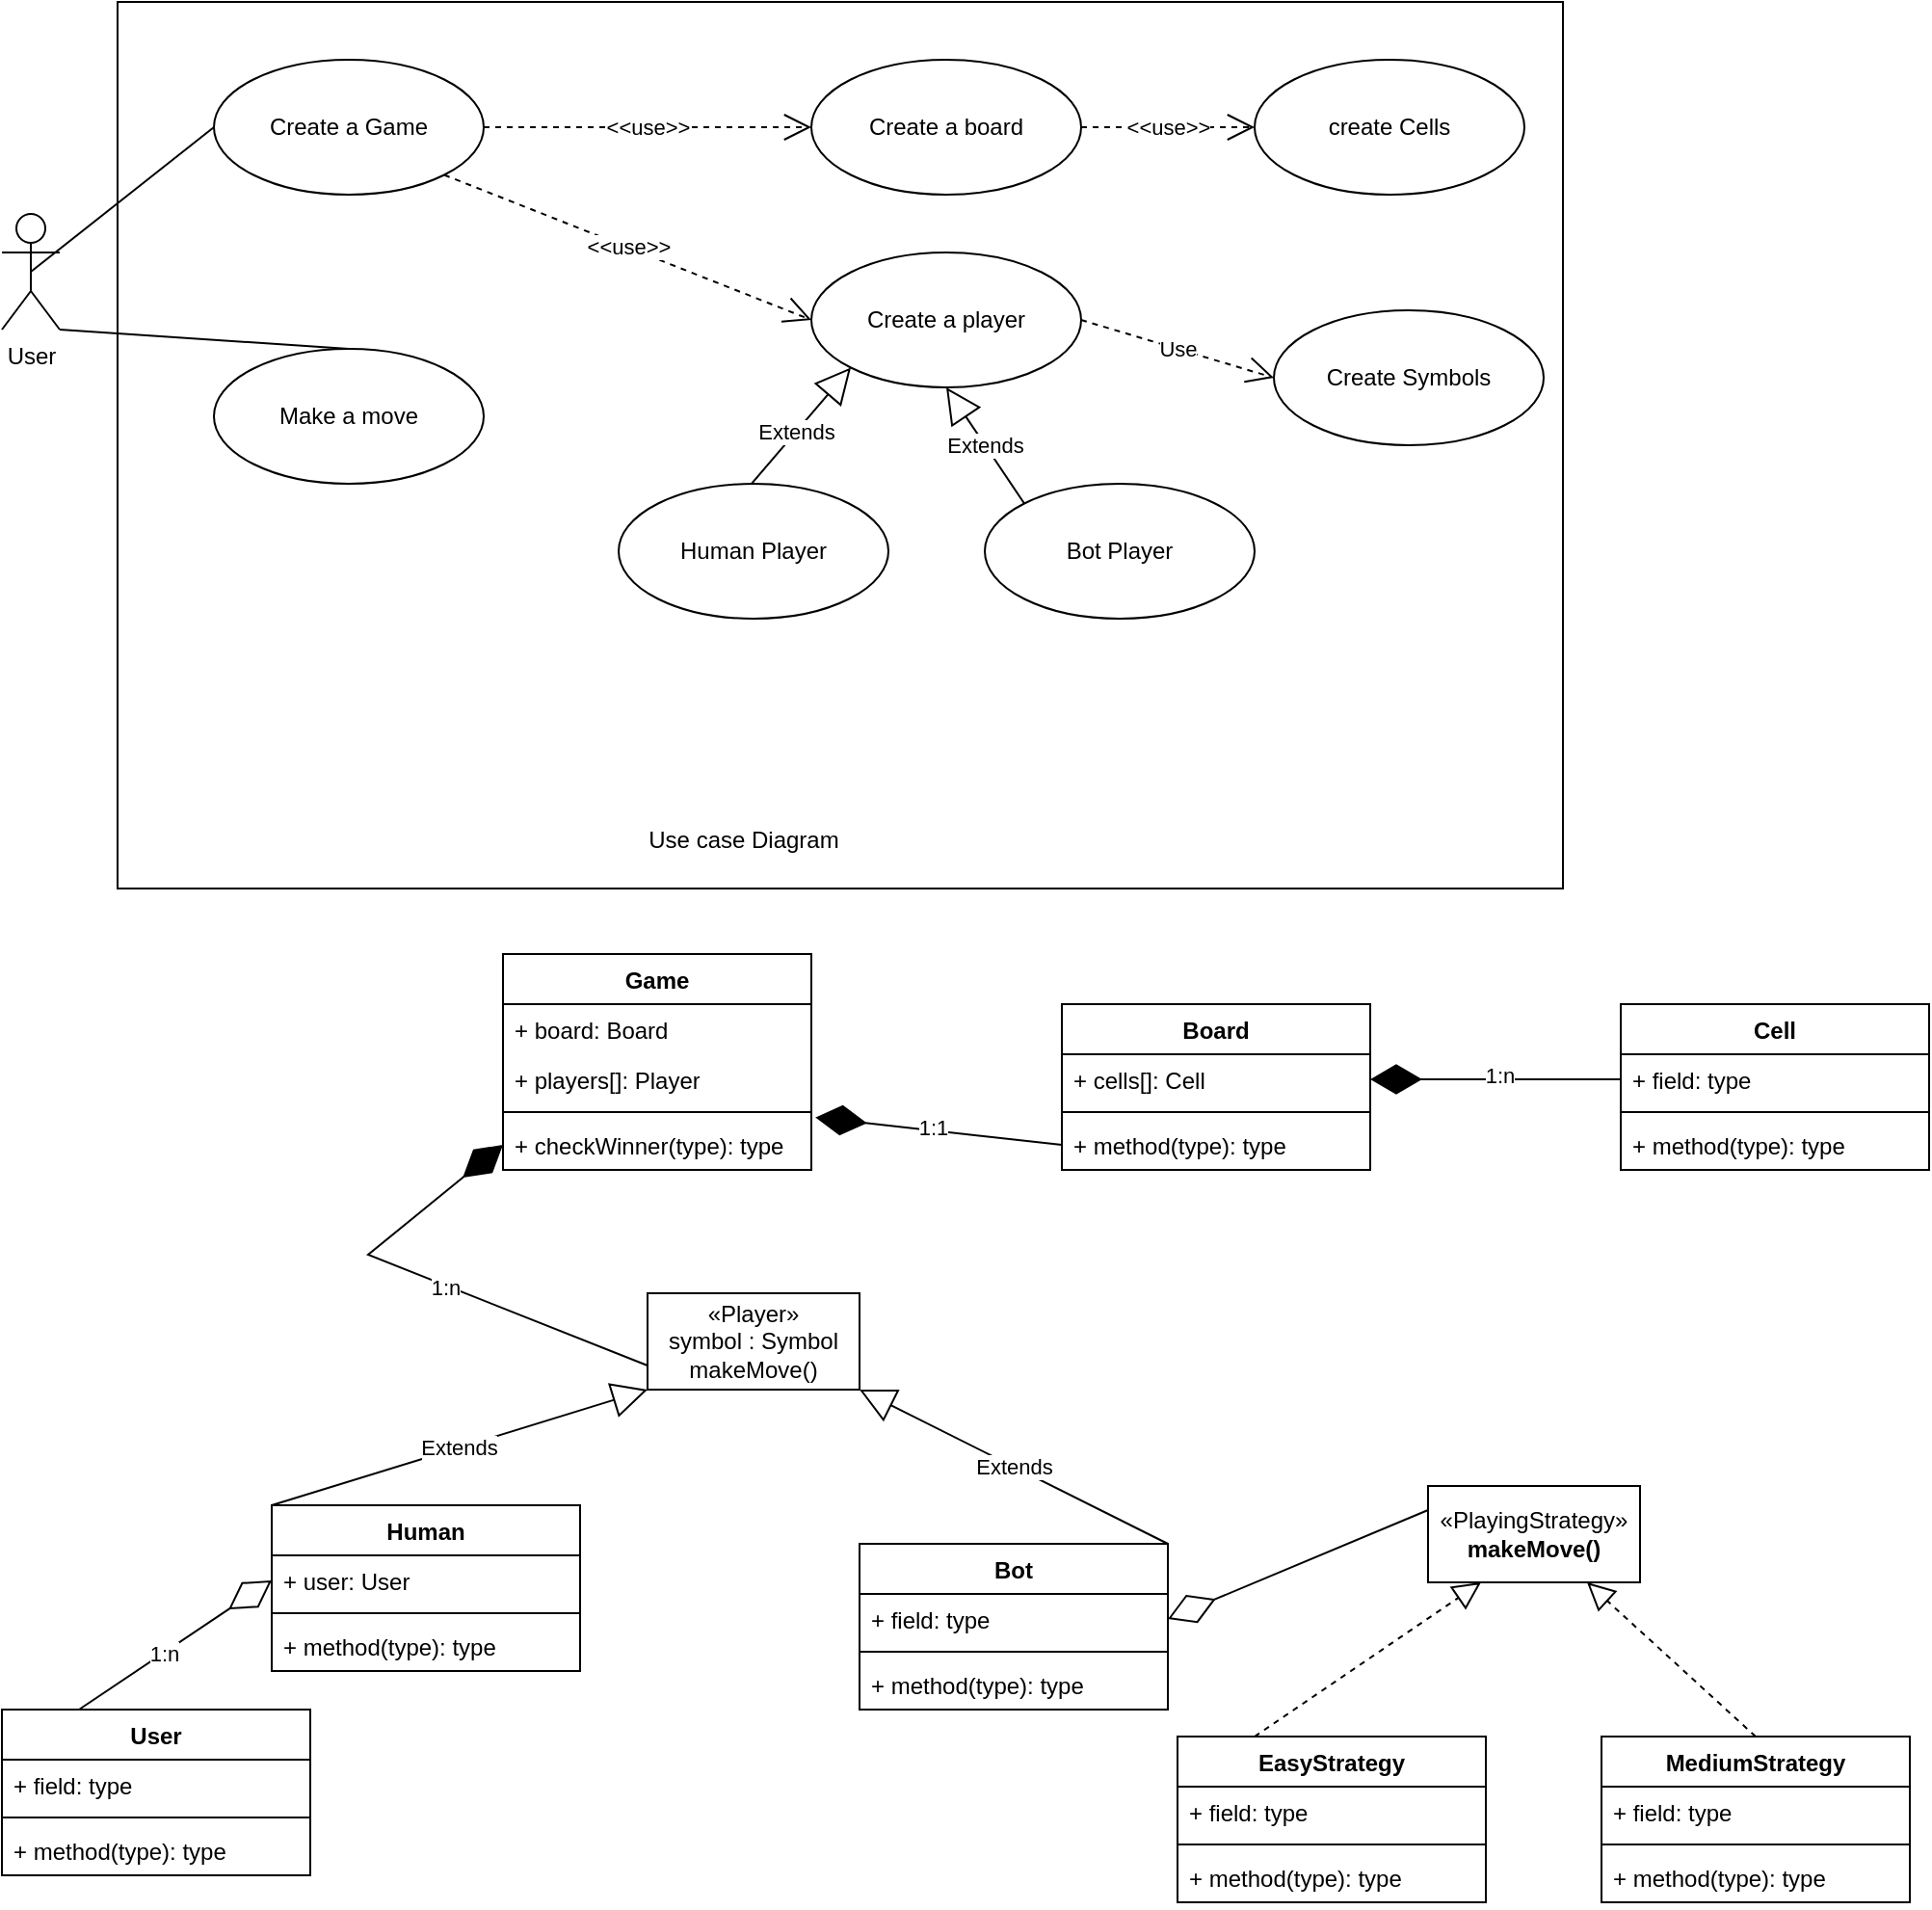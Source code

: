 <mxfile version="24.7.17">
  <diagram name="Page-1" id="KJxD_meUdtI3tt7zbqp5">
    <mxGraphModel dx="1290" dy="522" grid="1" gridSize="10" guides="1" tooltips="1" connect="1" arrows="1" fold="1" page="1" pageScale="1" pageWidth="850" pageHeight="1100" math="0" shadow="0">
      <root>
        <mxCell id="0" />
        <mxCell id="1" parent="0" />
        <mxCell id="E6GG2Ry92DIvdxpJHx7--14" value="" style="rounded=0;whiteSpace=wrap;html=1;" parent="1" vertex="1">
          <mxGeometry x="80" y="320" width="750" height="460" as="geometry" />
        </mxCell>
        <mxCell id="E6GG2Ry92DIvdxpJHx7--15" value="User" style="shape=umlActor;verticalLabelPosition=bottom;verticalAlign=top;html=1;outlineConnect=0;" parent="1" vertex="1">
          <mxGeometry x="20" y="430" width="30" height="60" as="geometry" />
        </mxCell>
        <mxCell id="E6GG2Ry92DIvdxpJHx7--24" value="" style="endArrow=none;html=1;rounded=0;exitX=0.5;exitY=0.5;exitDx=0;exitDy=0;exitPerimeter=0;entryX=0;entryY=0.5;entryDx=0;entryDy=0;" parent="1" source="E6GG2Ry92DIvdxpJHx7--15" target="E6GG2Ry92DIvdxpJHx7--26" edge="1">
          <mxGeometry width="50" height="50" relative="1" as="geometry">
            <mxPoint x="40" y="470" as="sourcePoint" />
            <mxPoint x="90" y="420" as="targetPoint" />
          </mxGeometry>
        </mxCell>
        <mxCell id="E6GG2Ry92DIvdxpJHx7--26" value="Create a Game" style="ellipse;whiteSpace=wrap;html=1;" parent="1" vertex="1">
          <mxGeometry x="130" y="350" width="140" height="70" as="geometry" />
        </mxCell>
        <mxCell id="E6GG2Ry92DIvdxpJHx7--27" value="Create a board" style="ellipse;whiteSpace=wrap;html=1;" parent="1" vertex="1">
          <mxGeometry x="440" y="350" width="140" height="70" as="geometry" />
        </mxCell>
        <mxCell id="E6GG2Ry92DIvdxpJHx7--28" value="Create a player" style="ellipse;whiteSpace=wrap;html=1;" parent="1" vertex="1">
          <mxGeometry x="440" y="450" width="140" height="70" as="geometry" />
        </mxCell>
        <mxCell id="E6GG2Ry92DIvdxpJHx7--29" value="Make a move" style="ellipse;whiteSpace=wrap;html=1;" parent="1" vertex="1">
          <mxGeometry x="130" y="500" width="140" height="70" as="geometry" />
        </mxCell>
        <mxCell id="E6GG2Ry92DIvdxpJHx7--30" value="Create Symbols" style="ellipse;whiteSpace=wrap;html=1;" parent="1" vertex="1">
          <mxGeometry x="680" y="480" width="140" height="70" as="geometry" />
        </mxCell>
        <mxCell id="E6GG2Ry92DIvdxpJHx7--32" value="&amp;lt;&amp;lt;use&amp;gt;&amp;gt;" style="endArrow=open;endSize=12;dashed=1;html=1;rounded=0;exitX=1;exitY=0.5;exitDx=0;exitDy=0;entryX=0;entryY=0.5;entryDx=0;entryDy=0;" parent="1" source="E6GG2Ry92DIvdxpJHx7--26" target="E6GG2Ry92DIvdxpJHx7--27" edge="1">
          <mxGeometry width="160" relative="1" as="geometry">
            <mxPoint x="280" y="384.5" as="sourcePoint" />
            <mxPoint x="440" y="384.5" as="targetPoint" />
            <mxPoint as="offset" />
          </mxGeometry>
        </mxCell>
        <mxCell id="E6GG2Ry92DIvdxpJHx7--33" value="&amp;lt;&amp;lt;use&amp;gt;&amp;gt;" style="endArrow=open;endSize=12;dashed=1;html=1;rounded=0;exitX=1;exitY=1;exitDx=0;exitDy=0;entryX=0;entryY=0.5;entryDx=0;entryDy=0;" parent="1" source="E6GG2Ry92DIvdxpJHx7--26" target="E6GG2Ry92DIvdxpJHx7--28" edge="1">
          <mxGeometry width="160" relative="1" as="geometry">
            <mxPoint x="280" y="395" as="sourcePoint" />
            <mxPoint x="450" y="395" as="targetPoint" />
            <mxPoint as="offset" />
          </mxGeometry>
        </mxCell>
        <mxCell id="E6GG2Ry92DIvdxpJHx7--34" value="Use" style="endArrow=open;endSize=12;dashed=1;html=1;rounded=0;entryX=0;entryY=0.5;entryDx=0;entryDy=0;exitX=1;exitY=0.5;exitDx=0;exitDy=0;" parent="1" source="E6GG2Ry92DIvdxpJHx7--28" target="E6GG2Ry92DIvdxpJHx7--30" edge="1">
          <mxGeometry width="160" relative="1" as="geometry">
            <mxPoint x="340" y="540" as="sourcePoint" />
            <mxPoint x="500" y="540" as="targetPoint" />
          </mxGeometry>
        </mxCell>
        <mxCell id="E6GG2Ry92DIvdxpJHx7--35" value="Extends" style="endArrow=block;endSize=16;endFill=0;html=1;rounded=0;entryX=0;entryY=1;entryDx=0;entryDy=0;exitX=0.451;exitY=0.097;exitDx=0;exitDy=0;exitPerimeter=0;" parent="1" source="E6GG2Ry92DIvdxpJHx7--37" target="E6GG2Ry92DIvdxpJHx7--28" edge="1">
          <mxGeometry width="160" relative="1" as="geometry">
            <mxPoint x="340" y="540" as="sourcePoint" />
            <mxPoint x="500" y="540" as="targetPoint" />
          </mxGeometry>
        </mxCell>
        <mxCell id="E6GG2Ry92DIvdxpJHx7--36" value="Bot Player" style="ellipse;whiteSpace=wrap;html=1;" parent="1" vertex="1">
          <mxGeometry x="530" y="570" width="140" height="70" as="geometry" />
        </mxCell>
        <mxCell id="E6GG2Ry92DIvdxpJHx7--37" value="Human Player" style="ellipse;whiteSpace=wrap;html=1;" parent="1" vertex="1">
          <mxGeometry x="340" y="570" width="140" height="70" as="geometry" />
        </mxCell>
        <mxCell id="E6GG2Ry92DIvdxpJHx7--38" value="Extends" style="endArrow=block;endSize=16;endFill=0;html=1;rounded=0;entryX=0.5;entryY=1;entryDx=0;entryDy=0;exitX=0;exitY=0;exitDx=0;exitDy=0;" parent="1" source="E6GG2Ry92DIvdxpJHx7--36" target="E6GG2Ry92DIvdxpJHx7--28" edge="1">
          <mxGeometry width="160" relative="1" as="geometry">
            <mxPoint x="423" y="577" as="sourcePoint" />
            <mxPoint x="471" y="520" as="targetPoint" />
            <Array as="points" />
          </mxGeometry>
        </mxCell>
        <mxCell id="E6GG2Ry92DIvdxpJHx7--39" value="" style="endArrow=none;html=1;rounded=0;exitX=1;exitY=1;exitDx=0;exitDy=0;exitPerimeter=0;entryX=0.5;entryY=0;entryDx=0;entryDy=0;" parent="1" source="E6GG2Ry92DIvdxpJHx7--15" target="E6GG2Ry92DIvdxpJHx7--29" edge="1">
          <mxGeometry width="50" height="50" relative="1" as="geometry">
            <mxPoint x="45" y="470" as="sourcePoint" />
            <mxPoint x="140" y="395" as="targetPoint" />
          </mxGeometry>
        </mxCell>
        <mxCell id="E6GG2Ry92DIvdxpJHx7--40" value="create Cells" style="ellipse;whiteSpace=wrap;html=1;" parent="1" vertex="1">
          <mxGeometry x="670" y="350" width="140" height="70" as="geometry" />
        </mxCell>
        <mxCell id="E6GG2Ry92DIvdxpJHx7--41" value="&amp;lt;&amp;lt;use&amp;gt;&amp;gt;" style="endArrow=open;endSize=12;dashed=1;html=1;rounded=0;exitX=1;exitY=0.5;exitDx=0;exitDy=0;entryX=0;entryY=0.5;entryDx=0;entryDy=0;" parent="1" source="E6GG2Ry92DIvdxpJHx7--27" target="E6GG2Ry92DIvdxpJHx7--40" edge="1">
          <mxGeometry width="160" relative="1" as="geometry">
            <mxPoint x="580" y="384.5" as="sourcePoint" />
            <mxPoint x="650" y="385" as="targetPoint" />
            <mxPoint as="offset" />
          </mxGeometry>
        </mxCell>
        <mxCell id="E6GG2Ry92DIvdxpJHx7--42" value="Use case Diagram" style="text;html=1;align=center;verticalAlign=middle;whiteSpace=wrap;rounded=0;" parent="1" vertex="1">
          <mxGeometry x="300" y="740" width="210" height="30" as="geometry" />
        </mxCell>
        <mxCell id="E6GG2Ry92DIvdxpJHx7--43" value="Game" style="swimlane;fontStyle=1;align=center;verticalAlign=top;childLayout=stackLayout;horizontal=1;startSize=26;horizontalStack=0;resizeParent=1;resizeParentMax=0;resizeLast=0;collapsible=1;marginBottom=0;whiteSpace=wrap;html=1;" parent="1" vertex="1">
          <mxGeometry x="280" y="814" width="160" height="112" as="geometry" />
        </mxCell>
        <mxCell id="E6GG2Ry92DIvdxpJHx7--44" value="+ board: Board" style="text;strokeColor=none;fillColor=none;align=left;verticalAlign=top;spacingLeft=4;spacingRight=4;overflow=hidden;rotatable=0;points=[[0,0.5],[1,0.5]];portConstraint=eastwest;whiteSpace=wrap;html=1;" parent="E6GG2Ry92DIvdxpJHx7--43" vertex="1">
          <mxGeometry y="26" width="160" height="26" as="geometry" />
        </mxCell>
        <mxCell id="E6GG2Ry92DIvdxpJHx7--68" value="+ players[]: Player" style="text;strokeColor=none;fillColor=none;align=left;verticalAlign=top;spacingLeft=4;spacingRight=4;overflow=hidden;rotatable=0;points=[[0,0.5],[1,0.5]];portConstraint=eastwest;whiteSpace=wrap;html=1;" parent="E6GG2Ry92DIvdxpJHx7--43" vertex="1">
          <mxGeometry y="52" width="160" height="26" as="geometry" />
        </mxCell>
        <mxCell id="E6GG2Ry92DIvdxpJHx7--45" value="" style="line;strokeWidth=1;fillColor=none;align=left;verticalAlign=middle;spacingTop=-1;spacingLeft=3;spacingRight=3;rotatable=0;labelPosition=right;points=[];portConstraint=eastwest;strokeColor=inherit;" parent="E6GG2Ry92DIvdxpJHx7--43" vertex="1">
          <mxGeometry y="78" width="160" height="8" as="geometry" />
        </mxCell>
        <mxCell id="E6GG2Ry92DIvdxpJHx7--46" value="+ checkWinner(type): type" style="text;strokeColor=none;fillColor=none;align=left;verticalAlign=top;spacingLeft=4;spacingRight=4;overflow=hidden;rotatable=0;points=[[0,0.5],[1,0.5]];portConstraint=eastwest;whiteSpace=wrap;html=1;" parent="E6GG2Ry92DIvdxpJHx7--43" vertex="1">
          <mxGeometry y="86" width="160" height="26" as="geometry" />
        </mxCell>
        <mxCell id="E6GG2Ry92DIvdxpJHx7--47" value="Board" style="swimlane;fontStyle=1;align=center;verticalAlign=top;childLayout=stackLayout;horizontal=1;startSize=26;horizontalStack=0;resizeParent=1;resizeParentMax=0;resizeLast=0;collapsible=1;marginBottom=0;whiteSpace=wrap;html=1;" parent="1" vertex="1">
          <mxGeometry x="570" y="840" width="160" height="86" as="geometry" />
        </mxCell>
        <mxCell id="E6GG2Ry92DIvdxpJHx7--48" value="+ cells[]: Cell" style="text;strokeColor=none;fillColor=none;align=left;verticalAlign=top;spacingLeft=4;spacingRight=4;overflow=hidden;rotatable=0;points=[[0,0.5],[1,0.5]];portConstraint=eastwest;whiteSpace=wrap;html=1;" parent="E6GG2Ry92DIvdxpJHx7--47" vertex="1">
          <mxGeometry y="26" width="160" height="26" as="geometry" />
        </mxCell>
        <mxCell id="E6GG2Ry92DIvdxpJHx7--49" value="" style="line;strokeWidth=1;fillColor=none;align=left;verticalAlign=middle;spacingTop=-1;spacingLeft=3;spacingRight=3;rotatable=0;labelPosition=right;points=[];portConstraint=eastwest;strokeColor=inherit;" parent="E6GG2Ry92DIvdxpJHx7--47" vertex="1">
          <mxGeometry y="52" width="160" height="8" as="geometry" />
        </mxCell>
        <mxCell id="E6GG2Ry92DIvdxpJHx7--50" value="+ method(type): type" style="text;strokeColor=none;fillColor=none;align=left;verticalAlign=top;spacingLeft=4;spacingRight=4;overflow=hidden;rotatable=0;points=[[0,0.5],[1,0.5]];portConstraint=eastwest;whiteSpace=wrap;html=1;" parent="E6GG2Ry92DIvdxpJHx7--47" vertex="1">
          <mxGeometry y="60" width="160" height="26" as="geometry" />
        </mxCell>
        <mxCell id="E6GG2Ry92DIvdxpJHx7--51" value="Cell" style="swimlane;fontStyle=1;align=center;verticalAlign=top;childLayout=stackLayout;horizontal=1;startSize=26;horizontalStack=0;resizeParent=1;resizeParentMax=0;resizeLast=0;collapsible=1;marginBottom=0;whiteSpace=wrap;html=1;" parent="1" vertex="1">
          <mxGeometry x="860" y="840" width="160" height="86" as="geometry" />
        </mxCell>
        <mxCell id="E6GG2Ry92DIvdxpJHx7--52" value="+ field: type" style="text;strokeColor=none;fillColor=none;align=left;verticalAlign=top;spacingLeft=4;spacingRight=4;overflow=hidden;rotatable=0;points=[[0,0.5],[1,0.5]];portConstraint=eastwest;whiteSpace=wrap;html=1;" parent="E6GG2Ry92DIvdxpJHx7--51" vertex="1">
          <mxGeometry y="26" width="160" height="26" as="geometry" />
        </mxCell>
        <mxCell id="E6GG2Ry92DIvdxpJHx7--53" value="" style="line;strokeWidth=1;fillColor=none;align=left;verticalAlign=middle;spacingTop=-1;spacingLeft=3;spacingRight=3;rotatable=0;labelPosition=right;points=[];portConstraint=eastwest;strokeColor=inherit;" parent="E6GG2Ry92DIvdxpJHx7--51" vertex="1">
          <mxGeometry y="52" width="160" height="8" as="geometry" />
        </mxCell>
        <mxCell id="E6GG2Ry92DIvdxpJHx7--54" value="+ method(type): type" style="text;strokeColor=none;fillColor=none;align=left;verticalAlign=top;spacingLeft=4;spacingRight=4;overflow=hidden;rotatable=0;points=[[0,0.5],[1,0.5]];portConstraint=eastwest;whiteSpace=wrap;html=1;" parent="E6GG2Ry92DIvdxpJHx7--51" vertex="1">
          <mxGeometry y="60" width="160" height="26" as="geometry" />
        </mxCell>
        <mxCell id="E6GG2Ry92DIvdxpJHx7--55" value="«Player»&lt;br&gt;symbol : Symbol&lt;br&gt;&lt;div&gt;makeMove()&lt;/div&gt;" style="html=1;whiteSpace=wrap;" parent="1" vertex="1">
          <mxGeometry x="355" y="990" width="110" height="50" as="geometry" />
        </mxCell>
        <mxCell id="E6GG2Ry92DIvdxpJHx7--56" value="Human" style="swimlane;fontStyle=1;align=center;verticalAlign=top;childLayout=stackLayout;horizontal=1;startSize=26;horizontalStack=0;resizeParent=1;resizeParentMax=0;resizeLast=0;collapsible=1;marginBottom=0;whiteSpace=wrap;html=1;" parent="1" vertex="1">
          <mxGeometry x="160" y="1100" width="160" height="86" as="geometry" />
        </mxCell>
        <mxCell id="E6GG2Ry92DIvdxpJHx7--57" value="+ user: User" style="text;strokeColor=none;fillColor=none;align=left;verticalAlign=top;spacingLeft=4;spacingRight=4;overflow=hidden;rotatable=0;points=[[0,0.5],[1,0.5]];portConstraint=eastwest;whiteSpace=wrap;html=1;" parent="E6GG2Ry92DIvdxpJHx7--56" vertex="1">
          <mxGeometry y="26" width="160" height="26" as="geometry" />
        </mxCell>
        <mxCell id="E6GG2Ry92DIvdxpJHx7--58" value="" style="line;strokeWidth=1;fillColor=none;align=left;verticalAlign=middle;spacingTop=-1;spacingLeft=3;spacingRight=3;rotatable=0;labelPosition=right;points=[];portConstraint=eastwest;strokeColor=inherit;" parent="E6GG2Ry92DIvdxpJHx7--56" vertex="1">
          <mxGeometry y="52" width="160" height="8" as="geometry" />
        </mxCell>
        <mxCell id="E6GG2Ry92DIvdxpJHx7--59" value="+ method(type): type" style="text;strokeColor=none;fillColor=none;align=left;verticalAlign=top;spacingLeft=4;spacingRight=4;overflow=hidden;rotatable=0;points=[[0,0.5],[1,0.5]];portConstraint=eastwest;whiteSpace=wrap;html=1;" parent="E6GG2Ry92DIvdxpJHx7--56" vertex="1">
          <mxGeometry y="60" width="160" height="26" as="geometry" />
        </mxCell>
        <mxCell id="E6GG2Ry92DIvdxpJHx7--61" value="Bot" style="swimlane;fontStyle=1;align=center;verticalAlign=top;childLayout=stackLayout;horizontal=1;startSize=26;horizontalStack=0;resizeParent=1;resizeParentMax=0;resizeLast=0;collapsible=1;marginBottom=0;whiteSpace=wrap;html=1;" parent="1" vertex="1">
          <mxGeometry x="465" y="1120" width="160" height="86" as="geometry" />
        </mxCell>
        <mxCell id="E6GG2Ry92DIvdxpJHx7--62" value="+ field: type" style="text;strokeColor=none;fillColor=none;align=left;verticalAlign=top;spacingLeft=4;spacingRight=4;overflow=hidden;rotatable=0;points=[[0,0.5],[1,0.5]];portConstraint=eastwest;whiteSpace=wrap;html=1;" parent="E6GG2Ry92DIvdxpJHx7--61" vertex="1">
          <mxGeometry y="26" width="160" height="26" as="geometry" />
        </mxCell>
        <mxCell id="E6GG2Ry92DIvdxpJHx7--63" value="" style="line;strokeWidth=1;fillColor=none;align=left;verticalAlign=middle;spacingTop=-1;spacingLeft=3;spacingRight=3;rotatable=0;labelPosition=right;points=[];portConstraint=eastwest;strokeColor=inherit;" parent="E6GG2Ry92DIvdxpJHx7--61" vertex="1">
          <mxGeometry y="52" width="160" height="8" as="geometry" />
        </mxCell>
        <mxCell id="E6GG2Ry92DIvdxpJHx7--64" value="+ method(type): type" style="text;strokeColor=none;fillColor=none;align=left;verticalAlign=top;spacingLeft=4;spacingRight=4;overflow=hidden;rotatable=0;points=[[0,0.5],[1,0.5]];portConstraint=eastwest;whiteSpace=wrap;html=1;" parent="E6GG2Ry92DIvdxpJHx7--61" vertex="1">
          <mxGeometry y="60" width="160" height="26" as="geometry" />
        </mxCell>
        <mxCell id="E6GG2Ry92DIvdxpJHx7--65" value="Extends" style="endArrow=block;endSize=16;endFill=0;html=1;rounded=0;entryX=0;entryY=1;entryDx=0;entryDy=0;exitX=0;exitY=0;exitDx=0;exitDy=0;" parent="1" source="E6GG2Ry92DIvdxpJHx7--56" target="E6GG2Ry92DIvdxpJHx7--55" edge="1">
          <mxGeometry width="160" relative="1" as="geometry">
            <mxPoint x="540" y="1002.5" as="sourcePoint" />
            <mxPoint x="700" y="1002.5" as="targetPoint" />
          </mxGeometry>
        </mxCell>
        <mxCell id="E6GG2Ry92DIvdxpJHx7--66" value="Extends" style="endArrow=block;endSize=16;endFill=0;html=1;rounded=0;entryX=1;entryY=1;entryDx=0;entryDy=0;exitX=1;exitY=0;exitDx=0;exitDy=0;" parent="1" source="E6GG2Ry92DIvdxpJHx7--61" target="E6GG2Ry92DIvdxpJHx7--55" edge="1">
          <mxGeometry width="160" relative="1" as="geometry">
            <mxPoint x="600" y="1080" as="sourcePoint" />
            <mxPoint x="720" y="1030" as="targetPoint" />
          </mxGeometry>
        </mxCell>
        <mxCell id="E6GG2Ry92DIvdxpJHx7--69" value="" style="endArrow=diamondThin;endFill=1;endSize=24;html=1;rounded=0;entryX=0;entryY=0.5;entryDx=0;entryDy=0;exitX=0;exitY=0.75;exitDx=0;exitDy=0;" parent="1" source="E6GG2Ry92DIvdxpJHx7--55" target="E6GG2Ry92DIvdxpJHx7--46" edge="1">
          <mxGeometry width="160" relative="1" as="geometry">
            <mxPoint x="350" y="1015" as="sourcePoint" />
            <mxPoint x="500" y="940" as="targetPoint" />
            <Array as="points">
              <mxPoint x="210" y="970" />
            </Array>
          </mxGeometry>
        </mxCell>
        <mxCell id="E6GG2Ry92DIvdxpJHx7--71" value="1:n" style="edgeLabel;html=1;align=center;verticalAlign=middle;resizable=0;points=[];" parent="E6GG2Ry92DIvdxpJHx7--69" vertex="1" connectable="0">
          <mxGeometry x="-0.084" y="1" relative="1" as="geometry">
            <mxPoint as="offset" />
          </mxGeometry>
        </mxCell>
        <mxCell id="E6GG2Ry92DIvdxpJHx7--76" value="" style="endArrow=diamondThin;endFill=1;endSize=24;html=1;rounded=0;entryX=1.013;entryY=-0.046;entryDx=0;entryDy=0;entryPerimeter=0;exitX=0;exitY=0.5;exitDx=0;exitDy=0;" parent="1" source="E6GG2Ry92DIvdxpJHx7--50" target="E6GG2Ry92DIvdxpJHx7--46" edge="1">
          <mxGeometry width="160" relative="1" as="geometry">
            <mxPoint x="340" y="1040" as="sourcePoint" />
            <mxPoint x="500" y="1040" as="targetPoint" />
          </mxGeometry>
        </mxCell>
        <mxCell id="E6GG2Ry92DIvdxpJHx7--77" value="1:1" style="edgeLabel;html=1;align=center;verticalAlign=middle;resizable=0;points=[];" parent="E6GG2Ry92DIvdxpJHx7--76" vertex="1" connectable="0">
          <mxGeometry x="0.054" y="-2" relative="1" as="geometry">
            <mxPoint as="offset" />
          </mxGeometry>
        </mxCell>
        <mxCell id="E6GG2Ry92DIvdxpJHx7--78" value="" style="endArrow=diamondThin;endFill=1;endSize=24;html=1;rounded=0;entryX=1;entryY=0.5;entryDx=0;entryDy=0;exitX=0;exitY=0.5;exitDx=0;exitDy=0;" parent="1" source="E6GG2Ry92DIvdxpJHx7--52" target="E6GG2Ry92DIvdxpJHx7--48" edge="1">
          <mxGeometry width="160" relative="1" as="geometry">
            <mxPoint x="860" y="882.5" as="sourcePoint" />
            <mxPoint x="730" y="882.5" as="targetPoint" />
          </mxGeometry>
        </mxCell>
        <mxCell id="E6GG2Ry92DIvdxpJHx7--79" value="1:n" style="edgeLabel;html=1;align=center;verticalAlign=middle;resizable=0;points=[];" parent="E6GG2Ry92DIvdxpJHx7--78" vertex="1" connectable="0">
          <mxGeometry x="-0.028" y="-2" relative="1" as="geometry">
            <mxPoint as="offset" />
          </mxGeometry>
        </mxCell>
        <mxCell id="E6GG2Ry92DIvdxpJHx7--80" value="User" style="swimlane;fontStyle=1;align=center;verticalAlign=top;childLayout=stackLayout;horizontal=1;startSize=26;horizontalStack=0;resizeParent=1;resizeParentMax=0;resizeLast=0;collapsible=1;marginBottom=0;whiteSpace=wrap;html=1;" parent="1" vertex="1">
          <mxGeometry x="20" y="1206" width="160" height="86" as="geometry" />
        </mxCell>
        <mxCell id="E6GG2Ry92DIvdxpJHx7--81" value="+ field: type" style="text;strokeColor=none;fillColor=none;align=left;verticalAlign=top;spacingLeft=4;spacingRight=4;overflow=hidden;rotatable=0;points=[[0,0.5],[1,0.5]];portConstraint=eastwest;whiteSpace=wrap;html=1;" parent="E6GG2Ry92DIvdxpJHx7--80" vertex="1">
          <mxGeometry y="26" width="160" height="26" as="geometry" />
        </mxCell>
        <mxCell id="E6GG2Ry92DIvdxpJHx7--82" value="" style="line;strokeWidth=1;fillColor=none;align=left;verticalAlign=middle;spacingTop=-1;spacingLeft=3;spacingRight=3;rotatable=0;labelPosition=right;points=[];portConstraint=eastwest;strokeColor=inherit;" parent="E6GG2Ry92DIvdxpJHx7--80" vertex="1">
          <mxGeometry y="52" width="160" height="8" as="geometry" />
        </mxCell>
        <mxCell id="E6GG2Ry92DIvdxpJHx7--83" value="+ method(type): type" style="text;strokeColor=none;fillColor=none;align=left;verticalAlign=top;spacingLeft=4;spacingRight=4;overflow=hidden;rotatable=0;points=[[0,0.5],[1,0.5]];portConstraint=eastwest;whiteSpace=wrap;html=1;" parent="E6GG2Ry92DIvdxpJHx7--80" vertex="1">
          <mxGeometry y="60" width="160" height="26" as="geometry" />
        </mxCell>
        <mxCell id="E6GG2Ry92DIvdxpJHx7--84" value="" style="endArrow=diamondThin;endFill=0;endSize=24;html=1;rounded=0;entryX=0;entryY=0.5;entryDx=0;entryDy=0;exitX=0.25;exitY=0;exitDx=0;exitDy=0;" parent="1" source="E6GG2Ry92DIvdxpJHx7--80" target="E6GG2Ry92DIvdxpJHx7--57" edge="1">
          <mxGeometry width="160" relative="1" as="geometry">
            <mxPoint x="-30" y="1170" as="sourcePoint" />
            <mxPoint x="130" y="1170" as="targetPoint" />
          </mxGeometry>
        </mxCell>
        <mxCell id="E6GG2Ry92DIvdxpJHx7--99" value="1:n" style="edgeLabel;html=1;align=center;verticalAlign=middle;resizable=0;points=[];" parent="E6GG2Ry92DIvdxpJHx7--84" vertex="1" connectable="0">
          <mxGeometry x="-0.146" y="-1" relative="1" as="geometry">
            <mxPoint y="-1" as="offset" />
          </mxGeometry>
        </mxCell>
        <mxCell id="E6GG2Ry92DIvdxpJHx7--85" value="«PlayingStrategy»&lt;br&gt;&lt;b&gt;makeMove()&lt;/b&gt;" style="html=1;whiteSpace=wrap;" parent="1" vertex="1">
          <mxGeometry x="760" y="1090" width="110" height="50" as="geometry" />
        </mxCell>
        <mxCell id="E6GG2Ry92DIvdxpJHx7--86" value="EasyStrategy" style="swimlane;fontStyle=1;align=center;verticalAlign=top;childLayout=stackLayout;horizontal=1;startSize=26;horizontalStack=0;resizeParent=1;resizeParentMax=0;resizeLast=0;collapsible=1;marginBottom=0;whiteSpace=wrap;html=1;" parent="1" vertex="1">
          <mxGeometry x="630" y="1220" width="160" height="86" as="geometry" />
        </mxCell>
        <mxCell id="E6GG2Ry92DIvdxpJHx7--87" value="+ field: type" style="text;strokeColor=none;fillColor=none;align=left;verticalAlign=top;spacingLeft=4;spacingRight=4;overflow=hidden;rotatable=0;points=[[0,0.5],[1,0.5]];portConstraint=eastwest;whiteSpace=wrap;html=1;" parent="E6GG2Ry92DIvdxpJHx7--86" vertex="1">
          <mxGeometry y="26" width="160" height="26" as="geometry" />
        </mxCell>
        <mxCell id="E6GG2Ry92DIvdxpJHx7--88" value="" style="line;strokeWidth=1;fillColor=none;align=left;verticalAlign=middle;spacingTop=-1;spacingLeft=3;spacingRight=3;rotatable=0;labelPosition=right;points=[];portConstraint=eastwest;strokeColor=inherit;" parent="E6GG2Ry92DIvdxpJHx7--86" vertex="1">
          <mxGeometry y="52" width="160" height="8" as="geometry" />
        </mxCell>
        <mxCell id="E6GG2Ry92DIvdxpJHx7--89" value="+ method(type): type" style="text;strokeColor=none;fillColor=none;align=left;verticalAlign=top;spacingLeft=4;spacingRight=4;overflow=hidden;rotatable=0;points=[[0,0.5],[1,0.5]];portConstraint=eastwest;whiteSpace=wrap;html=1;" parent="E6GG2Ry92DIvdxpJHx7--86" vertex="1">
          <mxGeometry y="60" width="160" height="26" as="geometry" />
        </mxCell>
        <mxCell id="E6GG2Ry92DIvdxpJHx7--90" value="MediumStrategy" style="swimlane;fontStyle=1;align=center;verticalAlign=top;childLayout=stackLayout;horizontal=1;startSize=26;horizontalStack=0;resizeParent=1;resizeParentMax=0;resizeLast=0;collapsible=1;marginBottom=0;whiteSpace=wrap;html=1;" parent="1" vertex="1">
          <mxGeometry x="850" y="1220" width="160" height="86" as="geometry" />
        </mxCell>
        <mxCell id="E6GG2Ry92DIvdxpJHx7--91" value="+ field: type" style="text;strokeColor=none;fillColor=none;align=left;verticalAlign=top;spacingLeft=4;spacingRight=4;overflow=hidden;rotatable=0;points=[[0,0.5],[1,0.5]];portConstraint=eastwest;whiteSpace=wrap;html=1;" parent="E6GG2Ry92DIvdxpJHx7--90" vertex="1">
          <mxGeometry y="26" width="160" height="26" as="geometry" />
        </mxCell>
        <mxCell id="E6GG2Ry92DIvdxpJHx7--92" value="" style="line;strokeWidth=1;fillColor=none;align=left;verticalAlign=middle;spacingTop=-1;spacingLeft=3;spacingRight=3;rotatable=0;labelPosition=right;points=[];portConstraint=eastwest;strokeColor=inherit;" parent="E6GG2Ry92DIvdxpJHx7--90" vertex="1">
          <mxGeometry y="52" width="160" height="8" as="geometry" />
        </mxCell>
        <mxCell id="E6GG2Ry92DIvdxpJHx7--93" value="+ method(type): type" style="text;strokeColor=none;fillColor=none;align=left;verticalAlign=top;spacingLeft=4;spacingRight=4;overflow=hidden;rotatable=0;points=[[0,0.5],[1,0.5]];portConstraint=eastwest;whiteSpace=wrap;html=1;" parent="E6GG2Ry92DIvdxpJHx7--90" vertex="1">
          <mxGeometry y="60" width="160" height="26" as="geometry" />
        </mxCell>
        <mxCell id="E6GG2Ry92DIvdxpJHx7--94" value="" style="endArrow=block;dashed=1;endFill=0;endSize=12;html=1;rounded=0;entryX=0.25;entryY=1;entryDx=0;entryDy=0;exitX=0.25;exitY=0;exitDx=0;exitDy=0;" parent="1" source="E6GG2Ry92DIvdxpJHx7--86" target="E6GG2Ry92DIvdxpJHx7--85" edge="1">
          <mxGeometry width="160" relative="1" as="geometry">
            <mxPoint x="340" y="1140" as="sourcePoint" />
            <mxPoint x="500" y="1140" as="targetPoint" />
          </mxGeometry>
        </mxCell>
        <mxCell id="E6GG2Ry92DIvdxpJHx7--95" value="" style="endArrow=block;dashed=1;endFill=0;endSize=12;html=1;rounded=0;entryX=0.75;entryY=1;entryDx=0;entryDy=0;exitX=0.5;exitY=0;exitDx=0;exitDy=0;" parent="1" source="E6GG2Ry92DIvdxpJHx7--90" target="E6GG2Ry92DIvdxpJHx7--85" edge="1">
          <mxGeometry width="160" relative="1" as="geometry">
            <mxPoint x="680" y="1230" as="sourcePoint" />
            <mxPoint x="770" y="1165" as="targetPoint" />
          </mxGeometry>
        </mxCell>
        <mxCell id="E6GG2Ry92DIvdxpJHx7--98" value="" style="endArrow=diamondThin;endFill=0;endSize=24;html=1;rounded=0;entryX=1;entryY=0.5;entryDx=0;entryDy=0;exitX=0;exitY=0.25;exitDx=0;exitDy=0;" parent="1" source="E6GG2Ry92DIvdxpJHx7--85" target="E6GG2Ry92DIvdxpJHx7--62" edge="1">
          <mxGeometry width="160" relative="1" as="geometry">
            <mxPoint x="340" y="1140" as="sourcePoint" />
            <mxPoint x="500" y="1140" as="targetPoint" />
          </mxGeometry>
        </mxCell>
      </root>
    </mxGraphModel>
  </diagram>
</mxfile>
